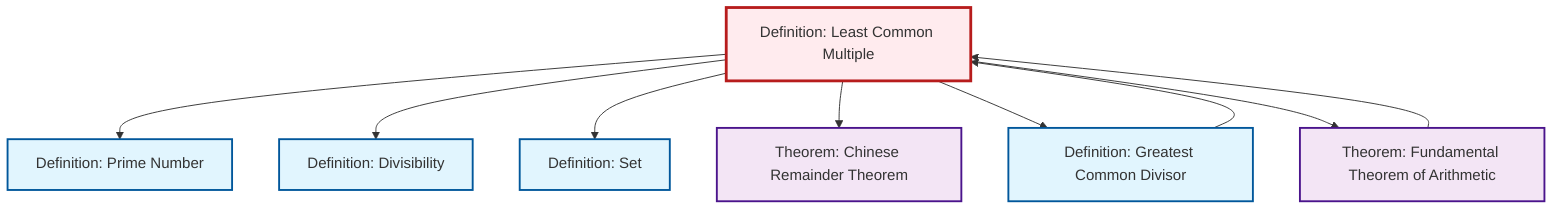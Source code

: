 graph TD
    classDef definition fill:#e1f5fe,stroke:#01579b,stroke-width:2px
    classDef theorem fill:#f3e5f5,stroke:#4a148c,stroke-width:2px
    classDef axiom fill:#fff3e0,stroke:#e65100,stroke-width:2px
    classDef example fill:#e8f5e9,stroke:#1b5e20,stroke-width:2px
    classDef current fill:#ffebee,stroke:#b71c1c,stroke-width:3px
    def-lcm["Definition: Least Common Multiple"]:::definition
    thm-chinese-remainder["Theorem: Chinese Remainder Theorem"]:::theorem
    def-set["Definition: Set"]:::definition
    def-gcd["Definition: Greatest Common Divisor"]:::definition
    def-divisibility["Definition: Divisibility"]:::definition
    def-prime["Definition: Prime Number"]:::definition
    thm-fundamental-arithmetic["Theorem: Fundamental Theorem of Arithmetic"]:::theorem
    def-lcm --> def-prime
    def-lcm --> def-divisibility
    def-lcm --> def-set
    def-lcm --> thm-chinese-remainder
    def-gcd --> def-lcm
    thm-fundamental-arithmetic --> def-lcm
    def-lcm --> def-gcd
    def-lcm --> thm-fundamental-arithmetic
    class def-lcm current